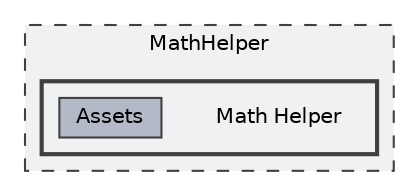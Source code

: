 digraph "MathHelper/Math Helper"
{
 // LATEX_PDF_SIZE
  bgcolor="transparent";
  edge [fontname=Helvetica,fontsize=10,labelfontname=Helvetica,labelfontsize=10];
  node [fontname=Helvetica,fontsize=10,shape=box,height=0.2,width=0.4];
  compound=true
  subgraph clusterdir_d8d5bb310ff8a97d5bc49108098a3829 {
    graph [ bgcolor="#f0f1f3", pencolor="grey25", label="MathHelper", fontname=Helvetica,fontsize=10 style="filled,dashed", URL="dir_d8d5bb310ff8a97d5bc49108098a3829.html",tooltip=""]
  subgraph clusterdir_fbd135e5c7ed4a634d2910c83e4f9e4c {
    graph [ bgcolor="#f0f1f3", pencolor="grey25", label="", fontname=Helvetica,fontsize=10 style="filled,bold", URL="dir_fbd135e5c7ed4a634d2910c83e4f9e4c.html",tooltip=""]
    dir_fbd135e5c7ed4a634d2910c83e4f9e4c [shape=plaintext, label="Math Helper"];
  dir_7ac1a2e2ab6f9d21300acf901edc1a8f [label="Assets", fillcolor="#b3b9c6", color="grey25", style="filled", URL="dir_7ac1a2e2ab6f9d21300acf901edc1a8f.html",tooltip=""];
  }
  }
}
